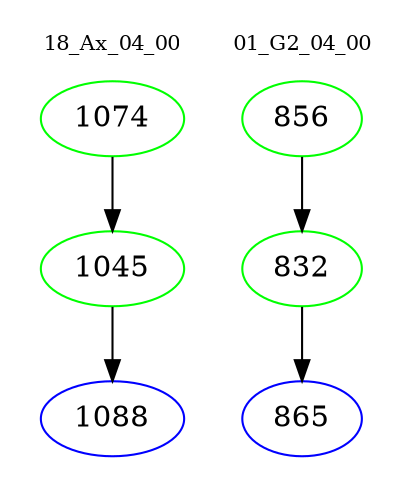 digraph{
subgraph cluster_0 {
color = white
label = "18_Ax_04_00";
fontsize=10;
T0_1074 [label="1074", color="green"]
T0_1074 -> T0_1045 [color="black"]
T0_1045 [label="1045", color="green"]
T0_1045 -> T0_1088 [color="black"]
T0_1088 [label="1088", color="blue"]
}
subgraph cluster_1 {
color = white
label = "01_G2_04_00";
fontsize=10;
T1_856 [label="856", color="green"]
T1_856 -> T1_832 [color="black"]
T1_832 [label="832", color="green"]
T1_832 -> T1_865 [color="black"]
T1_865 [label="865", color="blue"]
}
}

